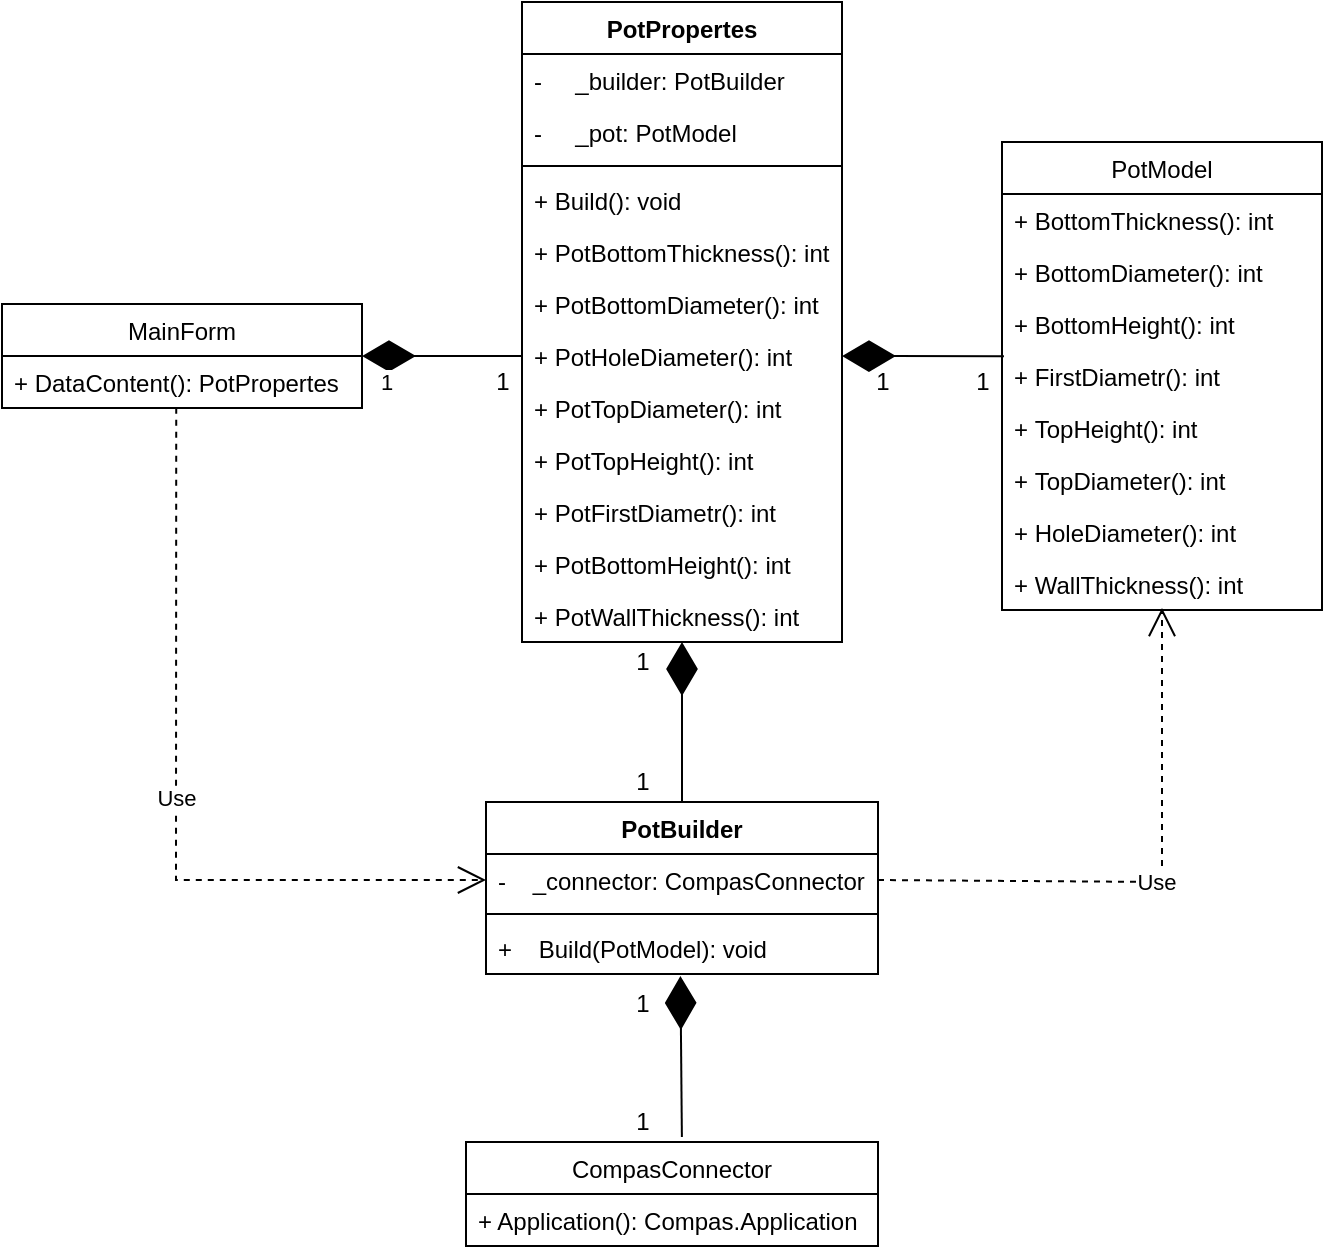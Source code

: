 <mxfile version="20.4.0" type="device"><diagram id="Dw9jkruGkAAfNnn6CsWD" name="Страница 1"><mxGraphModel dx="1172" dy="628" grid="1" gridSize="10" guides="1" tooltips="1" connect="1" arrows="1" fold="1" page="1" pageScale="1" pageWidth="827" pageHeight="1169" math="0" shadow="0"><root><mxCell id="0"/><mxCell id="1" parent="0"/><mxCell id="0Sj3Hk5YKgG8gM9VWXts-1" value="MainForm" style="swimlane;fontStyle=0;childLayout=stackLayout;horizontal=1;startSize=26;fillColor=none;horizontalStack=0;resizeParent=1;resizeParentMax=0;resizeLast=0;collapsible=1;marginBottom=0;" vertex="1" parent="1"><mxGeometry x="60" y="231" width="180" height="52" as="geometry"/></mxCell><mxCell id="0Sj3Hk5YKgG8gM9VWXts-2" value="+ DataContent(): PotPropertes" style="text;strokeColor=none;fillColor=none;align=left;verticalAlign=top;spacingLeft=4;spacingRight=4;overflow=hidden;rotatable=0;points=[[0,0.5],[1,0.5]];portConstraint=eastwest;" vertex="1" parent="0Sj3Hk5YKgG8gM9VWXts-1"><mxGeometry y="26" width="180" height="26" as="geometry"/></mxCell><mxCell id="0Sj3Hk5YKgG8gM9VWXts-5" value="PotPropertes" style="swimlane;fontStyle=1;align=center;verticalAlign=top;childLayout=stackLayout;horizontal=1;startSize=26;horizontalStack=0;resizeParent=1;resizeParentMax=0;resizeLast=0;collapsible=1;marginBottom=0;" vertex="1" parent="1"><mxGeometry x="320" y="80" width="160" height="320" as="geometry"/></mxCell><mxCell id="0Sj3Hk5YKgG8gM9VWXts-6" value="-     _builder: PotBuilder" style="text;strokeColor=none;fillColor=none;align=left;verticalAlign=top;spacingLeft=4;spacingRight=4;overflow=hidden;rotatable=0;points=[[0,0.5],[1,0.5]];portConstraint=eastwest;" vertex="1" parent="0Sj3Hk5YKgG8gM9VWXts-5"><mxGeometry y="26" width="160" height="26" as="geometry"/></mxCell><mxCell id="0Sj3Hk5YKgG8gM9VWXts-34" value="-     _pot: PotModel" style="text;strokeColor=none;fillColor=none;align=left;verticalAlign=top;spacingLeft=4;spacingRight=4;overflow=hidden;rotatable=0;points=[[0,0.5],[1,0.5]];portConstraint=eastwest;" vertex="1" parent="0Sj3Hk5YKgG8gM9VWXts-5"><mxGeometry y="52" width="160" height="26" as="geometry"/></mxCell><mxCell id="0Sj3Hk5YKgG8gM9VWXts-7" value="" style="line;strokeWidth=1;fillColor=none;align=left;verticalAlign=middle;spacingTop=-1;spacingLeft=3;spacingRight=3;rotatable=0;labelPosition=right;points=[];portConstraint=eastwest;strokeColor=inherit;" vertex="1" parent="0Sj3Hk5YKgG8gM9VWXts-5"><mxGeometry y="78" width="160" height="8" as="geometry"/></mxCell><mxCell id="0Sj3Hk5YKgG8gM9VWXts-8" value="+ Build(): void" style="text;strokeColor=none;fillColor=none;align=left;verticalAlign=top;spacingLeft=4;spacingRight=4;overflow=hidden;rotatable=0;points=[[0,0.5],[1,0.5]];portConstraint=eastwest;" vertex="1" parent="0Sj3Hk5YKgG8gM9VWXts-5"><mxGeometry y="86" width="160" height="26" as="geometry"/></mxCell><mxCell id="0Sj3Hk5YKgG8gM9VWXts-40" value="+ PotBottomThickness(): int" style="text;strokeColor=none;fillColor=none;align=left;verticalAlign=top;spacingLeft=4;spacingRight=4;overflow=hidden;rotatable=0;points=[[0,0.5],[1,0.5]];portConstraint=eastwest;" vertex="1" parent="0Sj3Hk5YKgG8gM9VWXts-5"><mxGeometry y="112" width="160" height="26" as="geometry"/></mxCell><mxCell id="0Sj3Hk5YKgG8gM9VWXts-41" value="+ PotBottomDiameter(): int" style="text;strokeColor=none;fillColor=none;align=left;verticalAlign=top;spacingLeft=4;spacingRight=4;overflow=hidden;rotatable=0;points=[[0,0.5],[1,0.5]];portConstraint=eastwest;" vertex="1" parent="0Sj3Hk5YKgG8gM9VWXts-5"><mxGeometry y="138" width="160" height="26" as="geometry"/></mxCell><mxCell id="0Sj3Hk5YKgG8gM9VWXts-47" value="+ PotHoleDiameter(): int" style="text;strokeColor=none;fillColor=none;align=left;verticalAlign=top;spacingLeft=4;spacingRight=4;overflow=hidden;rotatable=0;points=[[0,0.5],[1,0.5]];portConstraint=eastwest;" vertex="1" parent="0Sj3Hk5YKgG8gM9VWXts-5"><mxGeometry y="164" width="160" height="26" as="geometry"/></mxCell><mxCell id="0Sj3Hk5YKgG8gM9VWXts-46" value="+ PotTopDiameter(): int" style="text;strokeColor=none;fillColor=none;align=left;verticalAlign=top;spacingLeft=4;spacingRight=4;overflow=hidden;rotatable=0;points=[[0,0.5],[1,0.5]];portConstraint=eastwest;" vertex="1" parent="0Sj3Hk5YKgG8gM9VWXts-5"><mxGeometry y="190" width="160" height="26" as="geometry"/></mxCell><mxCell id="0Sj3Hk5YKgG8gM9VWXts-45" value="+ PotTopHeight(): int" style="text;strokeColor=none;fillColor=none;align=left;verticalAlign=top;spacingLeft=4;spacingRight=4;overflow=hidden;rotatable=0;points=[[0,0.5],[1,0.5]];portConstraint=eastwest;" vertex="1" parent="0Sj3Hk5YKgG8gM9VWXts-5"><mxGeometry y="216" width="160" height="26" as="geometry"/></mxCell><mxCell id="0Sj3Hk5YKgG8gM9VWXts-44" value="+ PotFirstDiametr(): int" style="text;strokeColor=none;fillColor=none;align=left;verticalAlign=top;spacingLeft=4;spacingRight=4;overflow=hidden;rotatable=0;points=[[0,0.5],[1,0.5]];portConstraint=eastwest;" vertex="1" parent="0Sj3Hk5YKgG8gM9VWXts-5"><mxGeometry y="242" width="160" height="26" as="geometry"/></mxCell><mxCell id="0Sj3Hk5YKgG8gM9VWXts-43" value="+ PotBottomHeight(): int" style="text;strokeColor=none;fillColor=none;align=left;verticalAlign=top;spacingLeft=4;spacingRight=4;overflow=hidden;rotatable=0;points=[[0,0.5],[1,0.5]];portConstraint=eastwest;" vertex="1" parent="0Sj3Hk5YKgG8gM9VWXts-5"><mxGeometry y="268" width="160" height="26" as="geometry"/></mxCell><mxCell id="0Sj3Hk5YKgG8gM9VWXts-42" value="+ PotWallThickness(): int" style="text;strokeColor=none;fillColor=none;align=left;verticalAlign=top;spacingLeft=4;spacingRight=4;overflow=hidden;rotatable=0;points=[[0,0.5],[1,0.5]];portConstraint=eastwest;" vertex="1" parent="0Sj3Hk5YKgG8gM9VWXts-5"><mxGeometry y="294" width="160" height="26" as="geometry"/></mxCell><mxCell id="0Sj3Hk5YKgG8gM9VWXts-9" value="PotModel" style="swimlane;fontStyle=0;childLayout=stackLayout;horizontal=1;startSize=26;fillColor=none;horizontalStack=0;resizeParent=1;resizeParentMax=0;resizeLast=0;collapsible=1;marginBottom=0;" vertex="1" parent="1"><mxGeometry x="560" y="150" width="160" height="234" as="geometry"><mxRectangle x="620" y="296" width="100" height="30" as="alternateBounds"/></mxGeometry></mxCell><mxCell id="0Sj3Hk5YKgG8gM9VWXts-10" value="+ BottomThickness(): int" style="text;strokeColor=none;fillColor=none;align=left;verticalAlign=top;spacingLeft=4;spacingRight=4;overflow=hidden;rotatable=0;points=[[0,0.5],[1,0.5]];portConstraint=eastwest;" vertex="1" parent="0Sj3Hk5YKgG8gM9VWXts-9"><mxGeometry y="26" width="160" height="26" as="geometry"/></mxCell><mxCell id="0Sj3Hk5YKgG8gM9VWXts-11" value="+ BottomDiameter(): int" style="text;strokeColor=none;fillColor=none;align=left;verticalAlign=top;spacingLeft=4;spacingRight=4;overflow=hidden;rotatable=0;points=[[0,0.5],[1,0.5]];portConstraint=eastwest;" vertex="1" parent="0Sj3Hk5YKgG8gM9VWXts-9"><mxGeometry y="52" width="160" height="26" as="geometry"/></mxCell><mxCell id="0Sj3Hk5YKgG8gM9VWXts-12" value="+ BottomHeight(): int" style="text;strokeColor=none;fillColor=none;align=left;verticalAlign=top;spacingLeft=4;spacingRight=4;overflow=hidden;rotatable=0;points=[[0,0.5],[1,0.5]];portConstraint=eastwest;" vertex="1" parent="0Sj3Hk5YKgG8gM9VWXts-9"><mxGeometry y="78" width="160" height="26" as="geometry"/></mxCell><mxCell id="0Sj3Hk5YKgG8gM9VWXts-29" value="+ FirstDiametr(): int" style="text;strokeColor=none;fillColor=none;align=left;verticalAlign=top;spacingLeft=4;spacingRight=4;overflow=hidden;rotatable=0;points=[[0,0.5],[1,0.5]];portConstraint=eastwest;" vertex="1" parent="0Sj3Hk5YKgG8gM9VWXts-9"><mxGeometry y="104" width="160" height="26" as="geometry"/></mxCell><mxCell id="0Sj3Hk5YKgG8gM9VWXts-28" value="+ TopHeight(): int" style="text;strokeColor=none;fillColor=none;align=left;verticalAlign=top;spacingLeft=4;spacingRight=4;overflow=hidden;rotatable=0;points=[[0,0.5],[1,0.5]];portConstraint=eastwest;" vertex="1" parent="0Sj3Hk5YKgG8gM9VWXts-9"><mxGeometry y="130" width="160" height="26" as="geometry"/></mxCell><mxCell id="0Sj3Hk5YKgG8gM9VWXts-27" value="+ TopDiameter(): int" style="text;strokeColor=none;fillColor=none;align=left;verticalAlign=top;spacingLeft=4;spacingRight=4;overflow=hidden;rotatable=0;points=[[0,0.5],[1,0.5]];portConstraint=eastwest;" vertex="1" parent="0Sj3Hk5YKgG8gM9VWXts-9"><mxGeometry y="156" width="160" height="26" as="geometry"/></mxCell><mxCell id="0Sj3Hk5YKgG8gM9VWXts-26" value="+ HoleDiameter(): int" style="text;strokeColor=none;fillColor=none;align=left;verticalAlign=top;spacingLeft=4;spacingRight=4;overflow=hidden;rotatable=0;points=[[0,0.5],[1,0.5]];portConstraint=eastwest;" vertex="1" parent="0Sj3Hk5YKgG8gM9VWXts-9"><mxGeometry y="182" width="160" height="26" as="geometry"/></mxCell><mxCell id="0Sj3Hk5YKgG8gM9VWXts-33" value="+ WallThickness(): int" style="text;strokeColor=none;fillColor=none;align=left;verticalAlign=top;spacingLeft=4;spacingRight=4;overflow=hidden;rotatable=0;points=[[0,0.5],[1,0.5]];portConstraint=eastwest;" vertex="1" parent="0Sj3Hk5YKgG8gM9VWXts-9"><mxGeometry y="208" width="160" height="26" as="geometry"/></mxCell><mxCell id="0Sj3Hk5YKgG8gM9VWXts-13" value="CompasConnector" style="swimlane;fontStyle=0;childLayout=stackLayout;horizontal=1;startSize=26;fillColor=none;horizontalStack=0;resizeParent=1;resizeParentMax=0;resizeLast=0;collapsible=1;marginBottom=0;" vertex="1" parent="1"><mxGeometry x="292" y="650" width="206" height="52" as="geometry"/></mxCell><mxCell id="0Sj3Hk5YKgG8gM9VWXts-14" value="+ Application(): Compas.Application" style="text;strokeColor=none;fillColor=none;align=left;verticalAlign=top;spacingLeft=4;spacingRight=4;overflow=hidden;rotatable=0;points=[[0,0.5],[1,0.5]];portConstraint=eastwest;" vertex="1" parent="0Sj3Hk5YKgG8gM9VWXts-13"><mxGeometry y="26" width="206" height="26" as="geometry"/></mxCell><mxCell id="0Sj3Hk5YKgG8gM9VWXts-17" value="PotBuilder" style="swimlane;fontStyle=1;align=center;verticalAlign=top;childLayout=stackLayout;horizontal=1;startSize=26;horizontalStack=0;resizeParent=1;resizeParentMax=0;resizeLast=0;collapsible=1;marginBottom=0;" vertex="1" parent="1"><mxGeometry x="302" y="480" width="196" height="86" as="geometry"/></mxCell><mxCell id="0Sj3Hk5YKgG8gM9VWXts-18" value="-    _connector: CompasConnector" style="text;strokeColor=none;fillColor=none;align=left;verticalAlign=top;spacingLeft=4;spacingRight=4;overflow=hidden;rotatable=0;points=[[0,0.5],[1,0.5]];portConstraint=eastwest;" vertex="1" parent="0Sj3Hk5YKgG8gM9VWXts-17"><mxGeometry y="26" width="196" height="26" as="geometry"/></mxCell><mxCell id="0Sj3Hk5YKgG8gM9VWXts-19" value="" style="line;strokeWidth=1;fillColor=none;align=left;verticalAlign=middle;spacingTop=-1;spacingLeft=3;spacingRight=3;rotatable=0;labelPosition=right;points=[];portConstraint=eastwest;strokeColor=inherit;" vertex="1" parent="0Sj3Hk5YKgG8gM9VWXts-17"><mxGeometry y="52" width="196" height="8" as="geometry"/></mxCell><mxCell id="0Sj3Hk5YKgG8gM9VWXts-20" value="+    Build(PotModel): void" style="text;strokeColor=none;fillColor=none;align=left;verticalAlign=top;spacingLeft=4;spacingRight=4;overflow=hidden;rotatable=0;points=[[0,0.5],[1,0.5]];portConstraint=eastwest;" vertex="1" parent="0Sj3Hk5YKgG8gM9VWXts-17"><mxGeometry y="60" width="196" height="26" as="geometry"/></mxCell><mxCell id="0Sj3Hk5YKgG8gM9VWXts-49" value="" style="endArrow=diamondThin;endFill=1;endSize=24;html=1;rounded=0;exitX=0;exitY=0.5;exitDx=0;exitDy=0;entryX=1;entryY=0.5;entryDx=0;entryDy=0;" edge="1" parent="1" source="0Sj3Hk5YKgG8gM9VWXts-47" target="0Sj3Hk5YKgG8gM9VWXts-1"><mxGeometry width="160" relative="1" as="geometry"><mxPoint x="100" y="280" as="sourcePoint"/><mxPoint x="260" y="280" as="targetPoint"/></mxGeometry></mxCell><mxCell id="0Sj3Hk5YKgG8gM9VWXts-60" value="1" style="edgeLabel;html=1;align=center;verticalAlign=middle;resizable=0;points=[];" vertex="1" connectable="0" parent="0Sj3Hk5YKgG8gM9VWXts-49"><mxGeometry x="0.698" y="-5" relative="1" as="geometry"><mxPoint y="18" as="offset"/></mxGeometry></mxCell><mxCell id="0Sj3Hk5YKgG8gM9VWXts-53" value="" style="endArrow=diamondThin;endFill=1;endSize=24;html=1;rounded=0;exitX=0.006;exitY=0.12;exitDx=0;exitDy=0;entryX=1;entryY=0.5;entryDx=0;entryDy=0;exitPerimeter=0;" edge="1" parent="1" source="0Sj3Hk5YKgG8gM9VWXts-29" target="0Sj3Hk5YKgG8gM9VWXts-47"><mxGeometry width="160" relative="1" as="geometry"><mxPoint x="620" y="313" as="sourcePoint"/><mxPoint x="506" y="313" as="targetPoint"/></mxGeometry></mxCell><mxCell id="0Sj3Hk5YKgG8gM9VWXts-54" value="" style="endArrow=diamondThin;endFill=1;endSize=24;html=1;rounded=0;exitX=0.5;exitY=0;exitDx=0;exitDy=0;" edge="1" parent="1" source="0Sj3Hk5YKgG8gM9VWXts-17"><mxGeometry width="160" relative="1" as="geometry"><mxPoint x="556.48" y="473.994" as="sourcePoint"/><mxPoint x="400" y="400" as="targetPoint"/></mxGeometry></mxCell><mxCell id="0Sj3Hk5YKgG8gM9VWXts-55" value="" style="endArrow=diamondThin;endFill=1;endSize=24;html=1;rounded=0;exitX=0.524;exitY=-0.047;exitDx=0;exitDy=0;entryX=0.496;entryY=1.038;entryDx=0;entryDy=0;entryPerimeter=0;exitPerimeter=0;" edge="1" parent="1" source="0Sj3Hk5YKgG8gM9VWXts-13" target="0Sj3Hk5YKgG8gM9VWXts-20"><mxGeometry width="160" relative="1" as="geometry"><mxPoint x="495.2" y="790" as="sourcePoint"/><mxPoint x="480.0" y="650" as="targetPoint"/></mxGeometry></mxCell><mxCell id="0Sj3Hk5YKgG8gM9VWXts-58" value="Use" style="endArrow=open;endSize=12;dashed=1;html=1;rounded=0;exitX=0.484;exitY=0.996;exitDx=0;exitDy=0;exitPerimeter=0;entryX=0;entryY=0.5;entryDx=0;entryDy=0;" edge="1" parent="1" source="0Sj3Hk5YKgG8gM9VWXts-2" target="0Sj3Hk5YKgG8gM9VWXts-18"><mxGeometry width="160" relative="1" as="geometry"><mxPoint x="132.98" y="313" as="sourcePoint"/><mxPoint x="326" y="589" as="targetPoint"/><Array as="points"><mxPoint x="147" y="519"/></Array></mxGeometry></mxCell><mxCell id="0Sj3Hk5YKgG8gM9VWXts-59" value="Use" style="endArrow=open;endSize=12;dashed=1;html=1;rounded=0;exitX=1;exitY=0.5;exitDx=0;exitDy=0;entryX=0.5;entryY=0.962;entryDx=0;entryDy=0;entryPerimeter=0;" edge="1" parent="1" source="0Sj3Hk5YKgG8gM9VWXts-18" target="0Sj3Hk5YKgG8gM9VWXts-33"><mxGeometry width="160" relative="1" as="geometry"><mxPoint x="560" y="410" as="sourcePoint"/><mxPoint x="753.02" y="686" as="targetPoint"/><Array as="points"><mxPoint x="640" y="520"/></Array></mxGeometry></mxCell><mxCell id="0Sj3Hk5YKgG8gM9VWXts-61" value="1" style="text;html=1;align=center;verticalAlign=middle;resizable=0;points=[];autosize=1;strokeColor=none;fillColor=none;" vertex="1" parent="1"><mxGeometry x="295" y="255" width="30" height="30" as="geometry"/></mxCell><mxCell id="0Sj3Hk5YKgG8gM9VWXts-62" value="1" style="text;html=1;align=center;verticalAlign=middle;resizable=0;points=[];autosize=1;strokeColor=none;fillColor=none;" vertex="1" parent="1"><mxGeometry x="485" y="255" width="30" height="30" as="geometry"/></mxCell><mxCell id="0Sj3Hk5YKgG8gM9VWXts-63" value="1" style="text;html=1;align=center;verticalAlign=middle;resizable=0;points=[];autosize=1;strokeColor=none;fillColor=none;" vertex="1" parent="1"><mxGeometry x="535" y="255" width="30" height="30" as="geometry"/></mxCell><mxCell id="0Sj3Hk5YKgG8gM9VWXts-64" value="1" style="text;html=1;align=center;verticalAlign=middle;resizable=0;points=[];autosize=1;strokeColor=none;fillColor=none;" vertex="1" parent="1"><mxGeometry x="365" y="395" width="30" height="30" as="geometry"/></mxCell><mxCell id="0Sj3Hk5YKgG8gM9VWXts-65" value="1" style="text;html=1;align=center;verticalAlign=middle;resizable=0;points=[];autosize=1;strokeColor=none;fillColor=none;" vertex="1" parent="1"><mxGeometry x="365" y="455" width="30" height="30" as="geometry"/></mxCell><mxCell id="0Sj3Hk5YKgG8gM9VWXts-66" value="1" style="text;html=1;align=center;verticalAlign=middle;resizable=0;points=[];autosize=1;strokeColor=none;fillColor=none;" vertex="1" parent="1"><mxGeometry x="365" y="566" width="30" height="30" as="geometry"/></mxCell><mxCell id="0Sj3Hk5YKgG8gM9VWXts-67" value="1" style="text;html=1;align=center;verticalAlign=middle;resizable=0;points=[];autosize=1;strokeColor=none;fillColor=none;" vertex="1" parent="1"><mxGeometry x="365" y="625" width="30" height="30" as="geometry"/></mxCell></root></mxGraphModel></diagram></mxfile>